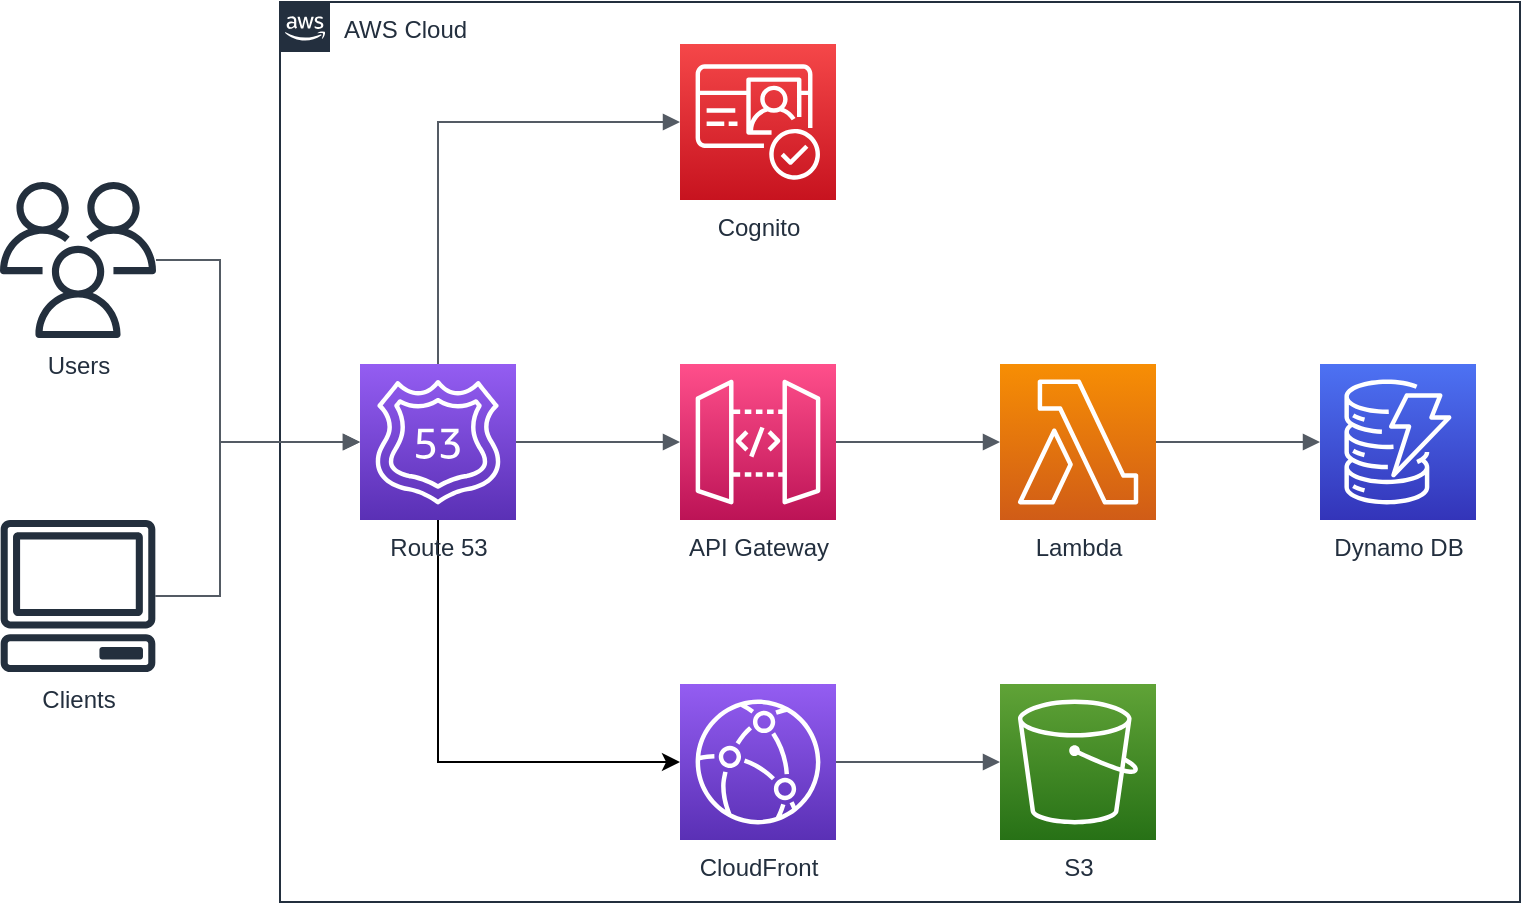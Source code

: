 <mxfile version="21.0.6" type="device"><diagram name="Page-1" id="CNokD0G1qOSVGsy93lyl"><mxGraphModel dx="1434" dy="764" grid="1" gridSize="10" guides="1" tooltips="1" connect="1" arrows="1" fold="1" page="1" pageScale="1" pageWidth="850" pageHeight="1100" math="0" shadow="0"><root><mxCell id="0"/><mxCell id="1" parent="0"/><mxCell id="6HafGSd4WIplarvgo3gV-1" value="AWS Cloud" style="points=[[0,0],[0.25,0],[0.5,0],[0.75,0],[1,0],[1,0.25],[1,0.5],[1,0.75],[1,1],[0.75,1],[0.5,1],[0.25,1],[0,1],[0,0.75],[0,0.5],[0,0.25]];outlineConnect=0;gradientColor=none;html=1;whiteSpace=wrap;fontSize=12;fontStyle=0;container=1;pointerEvents=0;collapsible=0;recursiveResize=0;shape=mxgraph.aws4.group;grIcon=mxgraph.aws4.group_aws_cloud_alt;strokeColor=#232F3E;fillColor=none;verticalAlign=top;align=left;spacingLeft=30;fontColor=#232F3E;dashed=0;" parent="1" vertex="1"><mxGeometry x="160" width="620" height="450" as="geometry"/></mxCell><mxCell id="6HafGSd4WIplarvgo3gV-12" style="edgeStyle=orthogonalEdgeStyle;rounded=0;orthogonalLoop=1;jettySize=auto;html=1;exitX=1;exitY=0.5;exitDx=0;exitDy=0;exitPerimeter=0;strokeColor=#545B64;endArrow=block;endFill=1;" parent="6HafGSd4WIplarvgo3gV-1" source="6HafGSd4WIplarvgo3gV-4" target="6HafGSd4WIplarvgo3gV-11" edge="1"><mxGeometry relative="1" as="geometry"/></mxCell><mxCell id="6HafGSd4WIplarvgo3gV-18" style="edgeStyle=orthogonalEdgeStyle;rounded=0;orthogonalLoop=1;jettySize=auto;html=1;exitX=0.5;exitY=0;exitDx=0;exitDy=0;exitPerimeter=0;entryX=0;entryY=0.5;entryDx=0;entryDy=0;entryPerimeter=0;strokeColor=#545B64;endArrow=block;endFill=1;" parent="6HafGSd4WIplarvgo3gV-1" source="6HafGSd4WIplarvgo3gV-4" target="6HafGSd4WIplarvgo3gV-17" edge="1"><mxGeometry relative="1" as="geometry"/></mxCell><mxCell id="aS8fyQ-cOHrYxw8tLxTx-1" style="edgeStyle=orthogonalEdgeStyle;rounded=0;orthogonalLoop=1;jettySize=auto;html=1;exitX=0.5;exitY=1;exitDx=0;exitDy=0;exitPerimeter=0;entryX=0;entryY=0.5;entryDx=0;entryDy=0;entryPerimeter=0;" edge="1" parent="6HafGSd4WIplarvgo3gV-1" source="6HafGSd4WIplarvgo3gV-4" target="6HafGSd4WIplarvgo3gV-7"><mxGeometry relative="1" as="geometry"/></mxCell><mxCell id="6HafGSd4WIplarvgo3gV-4" value="Route 53" style="sketch=0;points=[[0,0,0],[0.25,0,0],[0.5,0,0],[0.75,0,0],[1,0,0],[0,1,0],[0.25,1,0],[0.5,1,0],[0.75,1,0],[1,1,0],[0,0.25,0],[0,0.5,0],[0,0.75,0],[1,0.25,0],[1,0.5,0],[1,0.75,0]];outlineConnect=0;fontColor=#232F3E;gradientColor=#945DF2;gradientDirection=north;fillColor=#5A30B5;strokeColor=#ffffff;dashed=0;verticalLabelPosition=bottom;verticalAlign=top;align=center;html=1;fontSize=12;fontStyle=0;aspect=fixed;shape=mxgraph.aws4.resourceIcon;resIcon=mxgraph.aws4.route_53;" parent="6HafGSd4WIplarvgo3gV-1" vertex="1"><mxGeometry x="40" y="181" width="78" height="78" as="geometry"/></mxCell><mxCell id="6HafGSd4WIplarvgo3gV-10" style="edgeStyle=orthogonalEdgeStyle;rounded=0;orthogonalLoop=1;jettySize=auto;html=1;exitX=1;exitY=0.5;exitDx=0;exitDy=0;exitPerimeter=0;entryX=0;entryY=0.5;entryDx=0;entryDy=0;entryPerimeter=0;strokeColor=#545B64;endArrow=block;endFill=1;" parent="6HafGSd4WIplarvgo3gV-1" source="6HafGSd4WIplarvgo3gV-7" target="6HafGSd4WIplarvgo3gV-9" edge="1"><mxGeometry relative="1" as="geometry"/></mxCell><mxCell id="6HafGSd4WIplarvgo3gV-7" value="CloudFront" style="sketch=0;points=[[0,0,0],[0.25,0,0],[0.5,0,0],[0.75,0,0],[1,0,0],[0,1,0],[0.25,1,0],[0.5,1,0],[0.75,1,0],[1,1,0],[0,0.25,0],[0,0.5,0],[0,0.75,0],[1,0.25,0],[1,0.5,0],[1,0.75,0]];outlineConnect=0;fontColor=#232F3E;gradientColor=#945DF2;gradientDirection=north;fillColor=#5A30B5;strokeColor=#ffffff;dashed=0;verticalLabelPosition=bottom;verticalAlign=top;align=center;html=1;fontSize=12;fontStyle=0;aspect=fixed;shape=mxgraph.aws4.resourceIcon;resIcon=mxgraph.aws4.cloudfront;" parent="6HafGSd4WIplarvgo3gV-1" vertex="1"><mxGeometry x="200" y="341" width="78" height="78" as="geometry"/></mxCell><mxCell id="6HafGSd4WIplarvgo3gV-9" value="S3" style="sketch=0;points=[[0,0,0],[0.25,0,0],[0.5,0,0],[0.75,0,0],[1,0,0],[0,1,0],[0.25,1,0],[0.5,1,0],[0.75,1,0],[1,1,0],[0,0.25,0],[0,0.5,0],[0,0.75,0],[1,0.25,0],[1,0.5,0],[1,0.75,0]];outlineConnect=0;fontColor=#232F3E;gradientColor=#60A337;gradientDirection=north;fillColor=#277116;strokeColor=#ffffff;dashed=0;verticalLabelPosition=bottom;verticalAlign=top;align=center;html=1;fontSize=12;fontStyle=0;aspect=fixed;shape=mxgraph.aws4.resourceIcon;resIcon=mxgraph.aws4.s3;" parent="6HafGSd4WIplarvgo3gV-1" vertex="1"><mxGeometry x="360" y="341" width="78" height="78" as="geometry"/></mxCell><mxCell id="6HafGSd4WIplarvgo3gV-14" style="edgeStyle=orthogonalEdgeStyle;rounded=0;orthogonalLoop=1;jettySize=auto;html=1;entryX=0;entryY=0.5;entryDx=0;entryDy=0;entryPerimeter=0;strokeColor=#545B64;endArrow=block;endFill=1;" parent="6HafGSd4WIplarvgo3gV-1" source="6HafGSd4WIplarvgo3gV-11" target="6HafGSd4WIplarvgo3gV-13" edge="1"><mxGeometry relative="1" as="geometry"/></mxCell><mxCell id="6HafGSd4WIplarvgo3gV-11" value="API Gateway" style="sketch=0;points=[[0,0,0],[0.25,0,0],[0.5,0,0],[0.75,0,0],[1,0,0],[0,1,0],[0.25,1,0],[0.5,1,0],[0.75,1,0],[1,1,0],[0,0.25,0],[0,0.5,0],[0,0.75,0],[1,0.25,0],[1,0.5,0],[1,0.75,0]];outlineConnect=0;fontColor=#232F3E;gradientColor=#FF4F8B;gradientDirection=north;fillColor=#BC1356;strokeColor=#ffffff;dashed=0;verticalLabelPosition=bottom;verticalAlign=top;align=center;html=1;fontSize=12;fontStyle=0;aspect=fixed;shape=mxgraph.aws4.resourceIcon;resIcon=mxgraph.aws4.api_gateway;" parent="6HafGSd4WIplarvgo3gV-1" vertex="1"><mxGeometry x="200" y="181" width="78" height="78" as="geometry"/></mxCell><mxCell id="6HafGSd4WIplarvgo3gV-16" style="edgeStyle=orthogonalEdgeStyle;rounded=0;orthogonalLoop=1;jettySize=auto;html=1;strokeColor=#545B64;endArrow=block;endFill=1;" parent="6HafGSd4WIplarvgo3gV-1" source="6HafGSd4WIplarvgo3gV-13" target="6HafGSd4WIplarvgo3gV-15" edge="1"><mxGeometry relative="1" as="geometry"/></mxCell><mxCell id="6HafGSd4WIplarvgo3gV-13" value="Lambda" style="sketch=0;points=[[0,0,0],[0.25,0,0],[0.5,0,0],[0.75,0,0],[1,0,0],[0,1,0],[0.25,1,0],[0.5,1,0],[0.75,1,0],[1,1,0],[0,0.25,0],[0,0.5,0],[0,0.75,0],[1,0.25,0],[1,0.5,0],[1,0.75,0]];outlineConnect=0;fontColor=#232F3E;gradientColor=#F78E04;gradientDirection=north;fillColor=#D05C17;strokeColor=#ffffff;dashed=0;verticalLabelPosition=bottom;verticalAlign=top;align=center;html=1;fontSize=12;fontStyle=0;aspect=fixed;shape=mxgraph.aws4.resourceIcon;resIcon=mxgraph.aws4.lambda;" parent="6HafGSd4WIplarvgo3gV-1" vertex="1"><mxGeometry x="360" y="181" width="78" height="78" as="geometry"/></mxCell><mxCell id="6HafGSd4WIplarvgo3gV-15" value="Dynamo DB" style="sketch=0;points=[[0,0,0],[0.25,0,0],[0.5,0,0],[0.75,0,0],[1,0,0],[0,1,0],[0.25,1,0],[0.5,1,0],[0.75,1,0],[1,1,0],[0,0.25,0],[0,0.5,0],[0,0.75,0],[1,0.25,0],[1,0.5,0],[1,0.75,0]];outlineConnect=0;fontColor=#232F3E;gradientColor=#4D72F3;gradientDirection=north;fillColor=#3334B9;strokeColor=#ffffff;dashed=0;verticalLabelPosition=bottom;verticalAlign=top;align=center;html=1;fontSize=12;fontStyle=0;aspect=fixed;shape=mxgraph.aws4.resourceIcon;resIcon=mxgraph.aws4.dynamodb;" parent="6HafGSd4WIplarvgo3gV-1" vertex="1"><mxGeometry x="520" y="181" width="78" height="78" as="geometry"/></mxCell><mxCell id="6HafGSd4WIplarvgo3gV-17" value="Cognito" style="sketch=0;points=[[0,0,0],[0.25,0,0],[0.5,0,0],[0.75,0,0],[1,0,0],[0,1,0],[0.25,1,0],[0.5,1,0],[0.75,1,0],[1,1,0],[0,0.25,0],[0,0.5,0],[0,0.75,0],[1,0.25,0],[1,0.5,0],[1,0.75,0]];outlineConnect=0;fontColor=#232F3E;gradientColor=#F54749;gradientDirection=north;fillColor=#C7131F;strokeColor=#ffffff;dashed=0;verticalLabelPosition=bottom;verticalAlign=top;align=center;html=1;fontSize=12;fontStyle=0;aspect=fixed;shape=mxgraph.aws4.resourceIcon;resIcon=mxgraph.aws4.cognito;" parent="6HafGSd4WIplarvgo3gV-1" vertex="1"><mxGeometry x="200" y="21" width="78" height="78" as="geometry"/></mxCell><mxCell id="6HafGSd4WIplarvgo3gV-20" style="edgeStyle=orthogonalEdgeStyle;rounded=0;orthogonalLoop=1;jettySize=auto;html=1;entryX=0;entryY=0.5;entryDx=0;entryDy=0;entryPerimeter=0;strokeColor=#545B64;endArrow=block;endFill=1;" parent="1" source="6HafGSd4WIplarvgo3gV-2" target="6HafGSd4WIplarvgo3gV-4" edge="1"><mxGeometry relative="1" as="geometry"><Array as="points"><mxPoint x="130" y="129"/><mxPoint x="130" y="220"/></Array></mxGeometry></mxCell><mxCell id="6HafGSd4WIplarvgo3gV-2" value="Users" style="sketch=0;outlineConnect=0;fontColor=#232F3E;gradientColor=none;fillColor=#232F3D;strokeColor=none;dashed=0;verticalLabelPosition=bottom;verticalAlign=top;align=center;html=1;fontSize=12;fontStyle=0;aspect=fixed;pointerEvents=1;shape=mxgraph.aws4.users;" parent="1" vertex="1"><mxGeometry x="20" y="90" width="78" height="78" as="geometry"/></mxCell><mxCell id="6HafGSd4WIplarvgo3gV-19" style="edgeStyle=orthogonalEdgeStyle;rounded=0;orthogonalLoop=1;jettySize=auto;html=1;strokeColor=#545B64;endArrow=block;endFill=1;" parent="1" source="6HafGSd4WIplarvgo3gV-3" target="6HafGSd4WIplarvgo3gV-4" edge="1"><mxGeometry relative="1" as="geometry"><Array as="points"><mxPoint x="130" y="297"/><mxPoint x="130" y="220"/></Array></mxGeometry></mxCell><mxCell id="6HafGSd4WIplarvgo3gV-3" value="Clients" style="sketch=0;outlineConnect=0;fontColor=#232F3E;gradientColor=none;fillColor=#232F3D;strokeColor=none;dashed=0;verticalLabelPosition=bottom;verticalAlign=top;align=center;html=1;fontSize=12;fontStyle=0;aspect=fixed;pointerEvents=1;shape=mxgraph.aws4.client;" parent="1" vertex="1"><mxGeometry x="20" y="259" width="78" height="76" as="geometry"/></mxCell></root></mxGraphModel></diagram></mxfile>